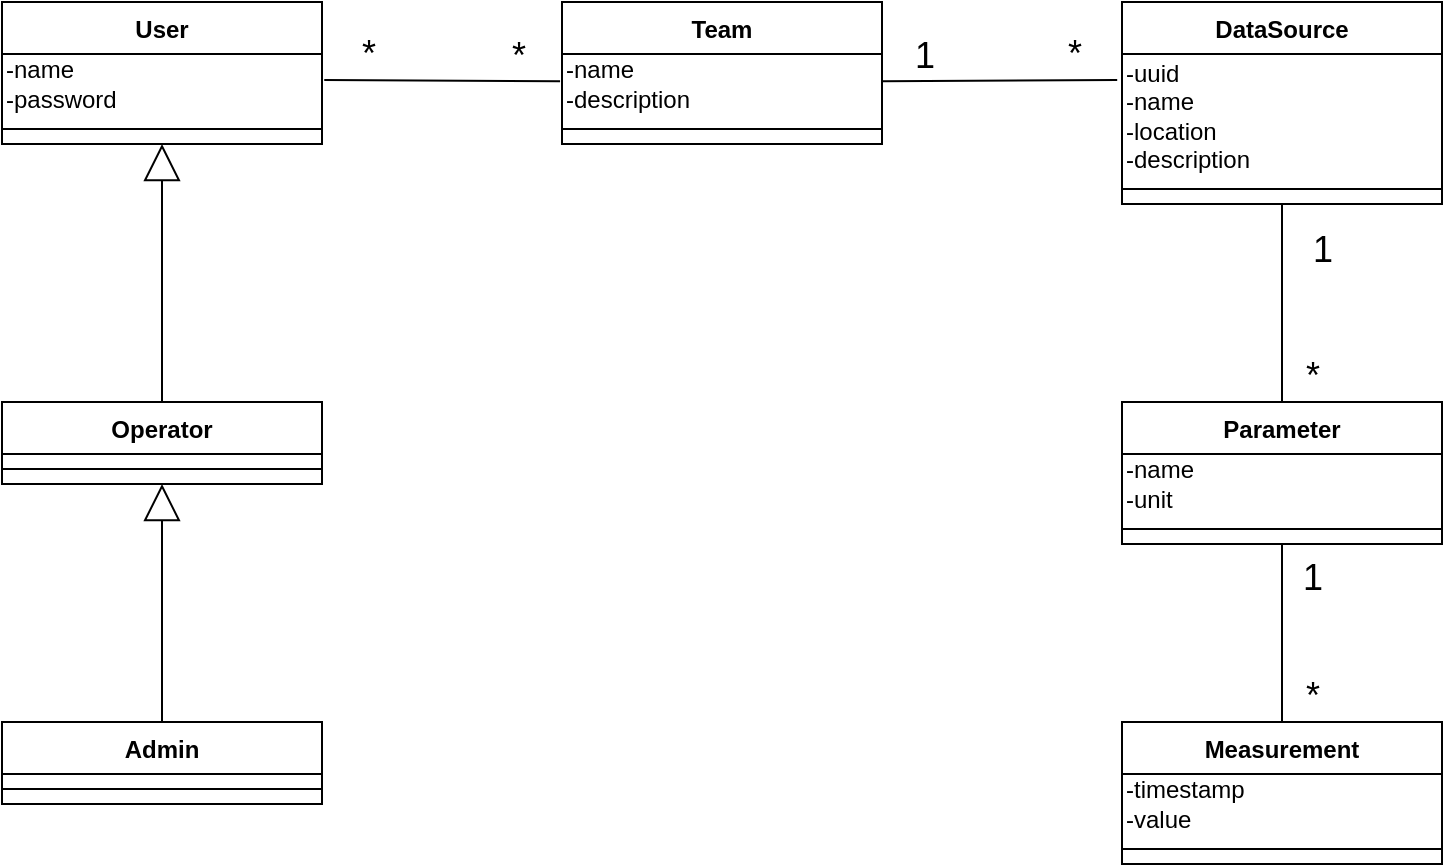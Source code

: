 <mxfile version="13.6.2" type="device"><diagram id="mRSUHywGyzUhzIvvypRY" name="Page-1"><mxGraphModel dx="981" dy="581" grid="1" gridSize="10" guides="1" tooltips="1" connect="1" arrows="1" fold="1" page="1" pageScale="1" pageWidth="850" pageHeight="1100" math="0" shadow="0"><root><mxCell id="0"/><mxCell id="1" parent="0"/><mxCell id="zc_UTTK57O-_mmwoUPXr-19" style="edgeStyle=none;rounded=0;orthogonalLoop=1;jettySize=auto;html=1;startArrow=none;startFill=0;endArrow=none;endFill=0;endSize=16;entryX=-0.006;entryY=0.456;entryDx=0;entryDy=0;exitX=1.007;exitY=0.433;exitDx=0;exitDy=0;exitPerimeter=0;entryPerimeter=0;" parent="1" source="2BomSZHWRKXHzP0wFi-x-1" target="2BomSZHWRKXHzP0wFi-x-2" edge="1"><mxGeometry relative="1" as="geometry"><mxPoint x="199" y="83" as="sourcePoint"/><mxPoint x="320" y="83" as="targetPoint"/></mxGeometry></mxCell><mxCell id="zc_UTTK57O-_mmwoUPXr-26" value="*" style="text;html=1;resizable=0;points=[];align=center;verticalAlign=middle;labelBackgroundColor=#ffffff;fontSize=18;" parent="zc_UTTK57O-_mmwoUPXr-19" vertex="1" connectable="0"><mxGeometry x="-0.654" y="1" relative="1" as="geometry"><mxPoint x="1" y="-12" as="offset"/></mxGeometry></mxCell><mxCell id="zc_UTTK57O-_mmwoUPXr-27" value="*" style="text;html=1;resizable=0;points=[];align=center;verticalAlign=middle;labelBackgroundColor=#ffffff;fontSize=18;" parent="zc_UTTK57O-_mmwoUPXr-19" vertex="1" connectable="0"><mxGeometry x="0.782" relative="1" as="geometry"><mxPoint x="-8" y="-13" as="offset"/></mxGeometry></mxCell><mxCell id="zc_UTTK57O-_mmwoUPXr-1" value="User" style="swimlane;fontStyle=1;align=center;verticalAlign=top;childLayout=stackLayout;horizontal=1;startSize=26;horizontalStack=0;resizeParent=1;resizeParentMax=0;resizeLast=0;collapsible=1;marginBottom=0;arcSize=15;fillOpacity=100;fixDash=0;autosize=0;" parent="1" vertex="1"><mxGeometry x="40" y="40" width="160" height="71" as="geometry"/></mxCell><mxCell id="2BomSZHWRKXHzP0wFi-x-1" value="-name&lt;br&gt;-password" style="text;html=1;align=left;verticalAlign=middle;resizable=0;points=[];autosize=1;" vertex="1" parent="zc_UTTK57O-_mmwoUPXr-1"><mxGeometry y="26" width="160" height="30" as="geometry"/></mxCell><mxCell id="zc_UTTK57O-_mmwoUPXr-3" value="" style="line;strokeWidth=1;fillColor=none;align=left;verticalAlign=middle;spacingTop=-1;spacingLeft=3;spacingRight=3;rotatable=0;labelPosition=right;points=[];portConstraint=eastwest;" parent="zc_UTTK57O-_mmwoUPXr-1" vertex="1"><mxGeometry y="56" width="160" height="15" as="geometry"/></mxCell><mxCell id="zc_UTTK57O-_mmwoUPXr-9" style="rounded=0;orthogonalLoop=1;jettySize=auto;html=1;exitX=0.5;exitY=0;exitDx=0;exitDy=0;entryX=0.5;entryY=1;entryDx=0;entryDy=0;startArrow=none;startFill=0;endArrow=block;endFill=0;endSize=16;" parent="1" source="zc_UTTK57O-_mmwoUPXr-5" target="zc_UTTK57O-_mmwoUPXr-1" edge="1"><mxGeometry relative="1" as="geometry"/></mxCell><mxCell id="zc_UTTK57O-_mmwoUPXr-10" style="edgeStyle=none;rounded=0;orthogonalLoop=1;jettySize=auto;html=1;exitX=0.5;exitY=0;exitDx=0;exitDy=0;entryX=0.5;entryY=1;entryDx=0;entryDy=0;startArrow=none;startFill=0;endArrow=block;endFill=0;endSize=16;" parent="1" source="zc_UTTK57O-_mmwoUPXr-7" target="zc_UTTK57O-_mmwoUPXr-5" edge="1"><mxGeometry relative="1" as="geometry"/></mxCell><mxCell id="zc_UTTK57O-_mmwoUPXr-20" style="edgeStyle=none;rounded=0;orthogonalLoop=1;jettySize=auto;html=1;entryX=-0.015;entryY=0.217;entryDx=0;entryDy=0;startArrow=none;startFill=0;endArrow=none;endFill=0;endSize=16;exitX=0.998;exitY=0.456;exitDx=0;exitDy=0;exitPerimeter=0;entryPerimeter=0;" parent="1" source="2BomSZHWRKXHzP0wFi-x-2" target="2BomSZHWRKXHzP0wFi-x-3" edge="1"><mxGeometry relative="1" as="geometry"><mxPoint x="482" y="83" as="sourcePoint"/></mxGeometry></mxCell><mxCell id="zc_UTTK57O-_mmwoUPXr-28" value="1" style="text;html=1;resizable=0;points=[];align=center;verticalAlign=middle;labelBackgroundColor=#ffffff;fontSize=18;" parent="zc_UTTK57O-_mmwoUPXr-20" vertex="1" connectable="0"><mxGeometry x="-0.764" y="-1" relative="1" as="geometry"><mxPoint x="7" y="-14" as="offset"/></mxGeometry></mxCell><mxCell id="zc_UTTK57O-_mmwoUPXr-29" value="*" style="text;html=1;resizable=0;points=[];align=center;verticalAlign=middle;labelBackgroundColor=#ffffff;fontSize=18;" parent="zc_UTTK57O-_mmwoUPXr-20" vertex="1" connectable="0"><mxGeometry x="0.691" relative="1" as="geometry"><mxPoint x="-3" y="-13" as="offset"/></mxGeometry></mxCell><mxCell id="zc_UTTK57O-_mmwoUPXr-21" style="edgeStyle=none;rounded=0;orthogonalLoop=1;jettySize=auto;html=1;exitX=0.5;exitY=0;exitDx=0;exitDy=0;entryX=0.5;entryY=1;entryDx=0;entryDy=0;startArrow=none;startFill=0;endArrow=none;endFill=0;endSize=16;" parent="1" source="zc_UTTK57O-_mmwoUPXr-15" target="zc_UTTK57O-_mmwoUPXr-13" edge="1"><mxGeometry relative="1" as="geometry"/></mxCell><mxCell id="zc_UTTK57O-_mmwoUPXr-30" value="1" style="text;html=1;resizable=0;points=[];align=center;verticalAlign=middle;labelBackgroundColor=#ffffff;fontSize=18;" parent="zc_UTTK57O-_mmwoUPXr-21" vertex="1" connectable="0"><mxGeometry x="0.73" relative="1" as="geometry"><mxPoint x="20" y="9.31" as="offset"/></mxGeometry></mxCell><mxCell id="zc_UTTK57O-_mmwoUPXr-31" value="*" style="text;html=1;resizable=0;points=[];align=center;verticalAlign=middle;labelBackgroundColor=#ffffff;fontSize=18;" parent="zc_UTTK57O-_mmwoUPXr-21" vertex="1" connectable="0"><mxGeometry x="-0.703" y="-2" relative="1" as="geometry"><mxPoint x="13" y="1" as="offset"/></mxGeometry></mxCell><mxCell id="zc_UTTK57O-_mmwoUPXr-22" style="edgeStyle=none;rounded=0;orthogonalLoop=1;jettySize=auto;html=1;exitX=0.5;exitY=1;exitDx=0;exitDy=0;entryX=0.5;entryY=0;entryDx=0;entryDy=0;startArrow=none;startFill=0;endArrow=none;endFill=0;endSize=16;" parent="1" source="zc_UTTK57O-_mmwoUPXr-15" target="zc_UTTK57O-_mmwoUPXr-17" edge="1"><mxGeometry relative="1" as="geometry"/></mxCell><mxCell id="zc_UTTK57O-_mmwoUPXr-32" value="1" style="text;html=1;resizable=0;points=[];align=center;verticalAlign=middle;labelBackgroundColor=#ffffff;fontSize=18;" parent="zc_UTTK57O-_mmwoUPXr-22" vertex="1" connectable="0"><mxGeometry x="-0.676" y="1" relative="1" as="geometry"><mxPoint x="14" y="2" as="offset"/></mxGeometry></mxCell><mxCell id="zc_UTTK57O-_mmwoUPXr-33" value="*" style="text;html=1;resizable=0;points=[];align=center;verticalAlign=middle;labelBackgroundColor=#ffffff;fontSize=18;" parent="zc_UTTK57O-_mmwoUPXr-22" vertex="1" connectable="0"><mxGeometry x="0.54" y="2" relative="1" as="geometry"><mxPoint x="13" y="7" as="offset"/></mxGeometry></mxCell><mxCell id="zc_UTTK57O-_mmwoUPXr-15" value="Parameter" style="swimlane;fontStyle=1;align=center;verticalAlign=top;childLayout=stackLayout;horizontal=1;startSize=26;horizontalStack=0;resizeParent=1;resizeParentMax=0;resizeLast=0;collapsible=1;marginBottom=0;" parent="1" vertex="1"><mxGeometry x="600" y="240" width="160" height="71" as="geometry"/></mxCell><mxCell id="2BomSZHWRKXHzP0wFi-x-4" value="&lt;div&gt;&lt;span&gt;-name&lt;/span&gt;&lt;/div&gt;&lt;div&gt;&lt;span&gt;-unit&lt;/span&gt;&lt;/div&gt;" style="text;html=1;align=left;verticalAlign=middle;resizable=0;points=[];autosize=1;" vertex="1" parent="zc_UTTK57O-_mmwoUPXr-15"><mxGeometry y="26" width="160" height="30" as="geometry"/></mxCell><mxCell id="zc_UTTK57O-_mmwoUPXr-16" value="" style="line;strokeWidth=1;fillColor=none;align=left;verticalAlign=middle;spacingTop=-1;spacingLeft=3;spacingRight=3;rotatable=0;labelPosition=right;points=[];portConstraint=eastwest;" parent="zc_UTTK57O-_mmwoUPXr-15" vertex="1"><mxGeometry y="56" width="160" height="15" as="geometry"/></mxCell><mxCell id="zc_UTTK57O-_mmwoUPXr-11" value="Team" style="swimlane;fontStyle=1;align=center;verticalAlign=top;childLayout=stackLayout;horizontal=1;startSize=26;horizontalStack=0;resizeParent=1;resizeParentMax=0;resizeLast=0;collapsible=1;marginBottom=0;" parent="1" vertex="1"><mxGeometry x="320" y="40" width="160" height="71" as="geometry"/></mxCell><mxCell id="2BomSZHWRKXHzP0wFi-x-2" value="-name&lt;br&gt;-description" style="text;html=1;align=left;verticalAlign=middle;resizable=0;points=[];autosize=1;" vertex="1" parent="zc_UTTK57O-_mmwoUPXr-11"><mxGeometry y="26" width="160" height="30" as="geometry"/></mxCell><mxCell id="zc_UTTK57O-_mmwoUPXr-12" value="" style="line;strokeWidth=1;fillColor=none;align=left;verticalAlign=middle;spacingTop=-1;spacingLeft=3;spacingRight=3;rotatable=0;labelPosition=right;points=[];portConstraint=eastwest;" parent="zc_UTTK57O-_mmwoUPXr-11" vertex="1"><mxGeometry y="56" width="160" height="15" as="geometry"/></mxCell><mxCell id="zc_UTTK57O-_mmwoUPXr-13" value="DataSource" style="swimlane;fontStyle=1;align=center;verticalAlign=top;childLayout=stackLayout;horizontal=1;startSize=26;horizontalStack=0;resizeParent=1;resizeParentMax=0;resizeLast=0;collapsible=1;marginBottom=0;" parent="1" vertex="1"><mxGeometry x="600" y="40" width="160" height="101" as="geometry"/></mxCell><mxCell id="2BomSZHWRKXHzP0wFi-x-3" value="-uuid&lt;br&gt;-name&lt;br&gt;-location&lt;br&gt;-description" style="text;html=1;resizable=0;points=[];autosize=1;align=left;verticalAlign=top;spacingTop=-4;" vertex="1" parent="zc_UTTK57O-_mmwoUPXr-13"><mxGeometry y="26" width="160" height="60" as="geometry"/></mxCell><mxCell id="zc_UTTK57O-_mmwoUPXr-14" value="" style="line;strokeWidth=1;fillColor=none;align=left;verticalAlign=middle;spacingTop=-1;spacingLeft=3;spacingRight=3;rotatable=0;labelPosition=right;points=[];portConstraint=eastwest;" parent="zc_UTTK57O-_mmwoUPXr-13" vertex="1"><mxGeometry y="86" width="160" height="15" as="geometry"/></mxCell><mxCell id="zc_UTTK57O-_mmwoUPXr-5" value="Operator" style="swimlane;fontStyle=1;align=center;verticalAlign=top;childLayout=stackLayout;horizontal=1;startSize=26;horizontalStack=0;resizeParent=1;resizeParentMax=0;resizeLast=0;collapsible=1;marginBottom=0;" parent="1" vertex="1"><mxGeometry x="40" y="240" width="160" height="41" as="geometry"/></mxCell><mxCell id="zc_UTTK57O-_mmwoUPXr-6" value="" style="line;strokeWidth=1;fillColor=none;align=left;verticalAlign=middle;spacingTop=-1;spacingLeft=3;spacingRight=3;rotatable=0;labelPosition=right;points=[];portConstraint=eastwest;" parent="zc_UTTK57O-_mmwoUPXr-5" vertex="1"><mxGeometry y="26" width="160" height="15" as="geometry"/></mxCell><mxCell id="zc_UTTK57O-_mmwoUPXr-17" value="Measurement" style="swimlane;fontStyle=1;align=center;verticalAlign=top;childLayout=stackLayout;horizontal=1;startSize=26;horizontalStack=0;resizeParent=1;resizeParentMax=0;resizeLast=0;collapsible=1;marginBottom=0;" parent="1" vertex="1"><mxGeometry x="600" y="400" width="160" height="71" as="geometry"><mxRectangle x="590" y="445" width="110" height="26" as="alternateBounds"/></mxGeometry></mxCell><mxCell id="2BomSZHWRKXHzP0wFi-x-5" value="-timestamp&lt;br&gt;-value" style="text;html=1;align=left;verticalAlign=middle;resizable=0;points=[];autosize=1;" vertex="1" parent="zc_UTTK57O-_mmwoUPXr-17"><mxGeometry y="26" width="160" height="30" as="geometry"/></mxCell><mxCell id="zc_UTTK57O-_mmwoUPXr-18" value="" style="line;strokeWidth=1;fillColor=none;align=left;verticalAlign=middle;spacingTop=-1;spacingLeft=3;spacingRight=3;rotatable=0;labelPosition=right;points=[];portConstraint=eastwest;" parent="zc_UTTK57O-_mmwoUPXr-17" vertex="1"><mxGeometry y="56" width="160" height="15" as="geometry"/></mxCell><mxCell id="zc_UTTK57O-_mmwoUPXr-7" value="Admin" style="swimlane;fontStyle=1;align=center;verticalAlign=top;childLayout=stackLayout;horizontal=1;startSize=26;horizontalStack=0;resizeParent=1;resizeParentMax=0;resizeLast=0;collapsible=1;marginBottom=0;" parent="1" vertex="1"><mxGeometry x="40" y="400" width="160" height="41" as="geometry"/></mxCell><mxCell id="zc_UTTK57O-_mmwoUPXr-8" value="" style="line;strokeWidth=1;fillColor=none;align=left;verticalAlign=middle;spacingTop=-1;spacingLeft=3;spacingRight=3;rotatable=0;labelPosition=right;points=[];portConstraint=eastwest;" parent="zc_UTTK57O-_mmwoUPXr-7" vertex="1"><mxGeometry y="26" width="160" height="15" as="geometry"/></mxCell></root></mxGraphModel></diagram></mxfile>